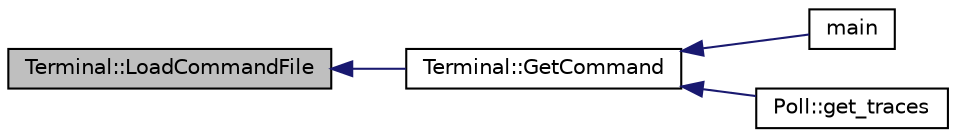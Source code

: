 digraph "Terminal::LoadCommandFile"
{
  edge [fontname="Helvetica",fontsize="10",labelfontname="Helvetica",labelfontsize="10"];
  node [fontname="Helvetica",fontsize="10",shape=record];
  rankdir="LR";
  Node1 [label="Terminal::LoadCommandFile",height=0.2,width=0.4,color="black", fillcolor="grey75", style="filled", fontcolor="black"];
  Node1 -> Node2 [dir="back",color="midnightblue",fontsize="10",style="solid",fontname="Helvetica"];
  Node2 [label="Terminal::GetCommand",height=0.2,width=0.4,color="black", fillcolor="white", style="filled",URL="$dc/d46/class_terminal.html#afef43bf766d6ea1e2b739d231c84f57d",tooltip="Wait for the user to input a command. "];
  Node2 -> Node3 [dir="back",color="midnightblue",fontsize="10",style="solid",fontname="Helvetica"];
  Node3 [label="main",height=0.2,width=0.4,color="black", fillcolor="white", style="filled",URL="$d0/dae/_c_terminal_test_8cpp.html#a0ddf1224851353fc92bfbff6f499fa97"];
  Node2 -> Node4 [dir="back",color="midnightblue",fontsize="10",style="solid",fontname="Helvetica"];
  Node4 [label="Poll::get_traces",height=0.2,width=0.4,color="black", fillcolor="white", style="filled",URL="$d6/db0/class_poll.html#a7bc77d04169be53d1a3553e0a55932d6",tooltip="Acquire raw traces from a pixie module. "];
}
